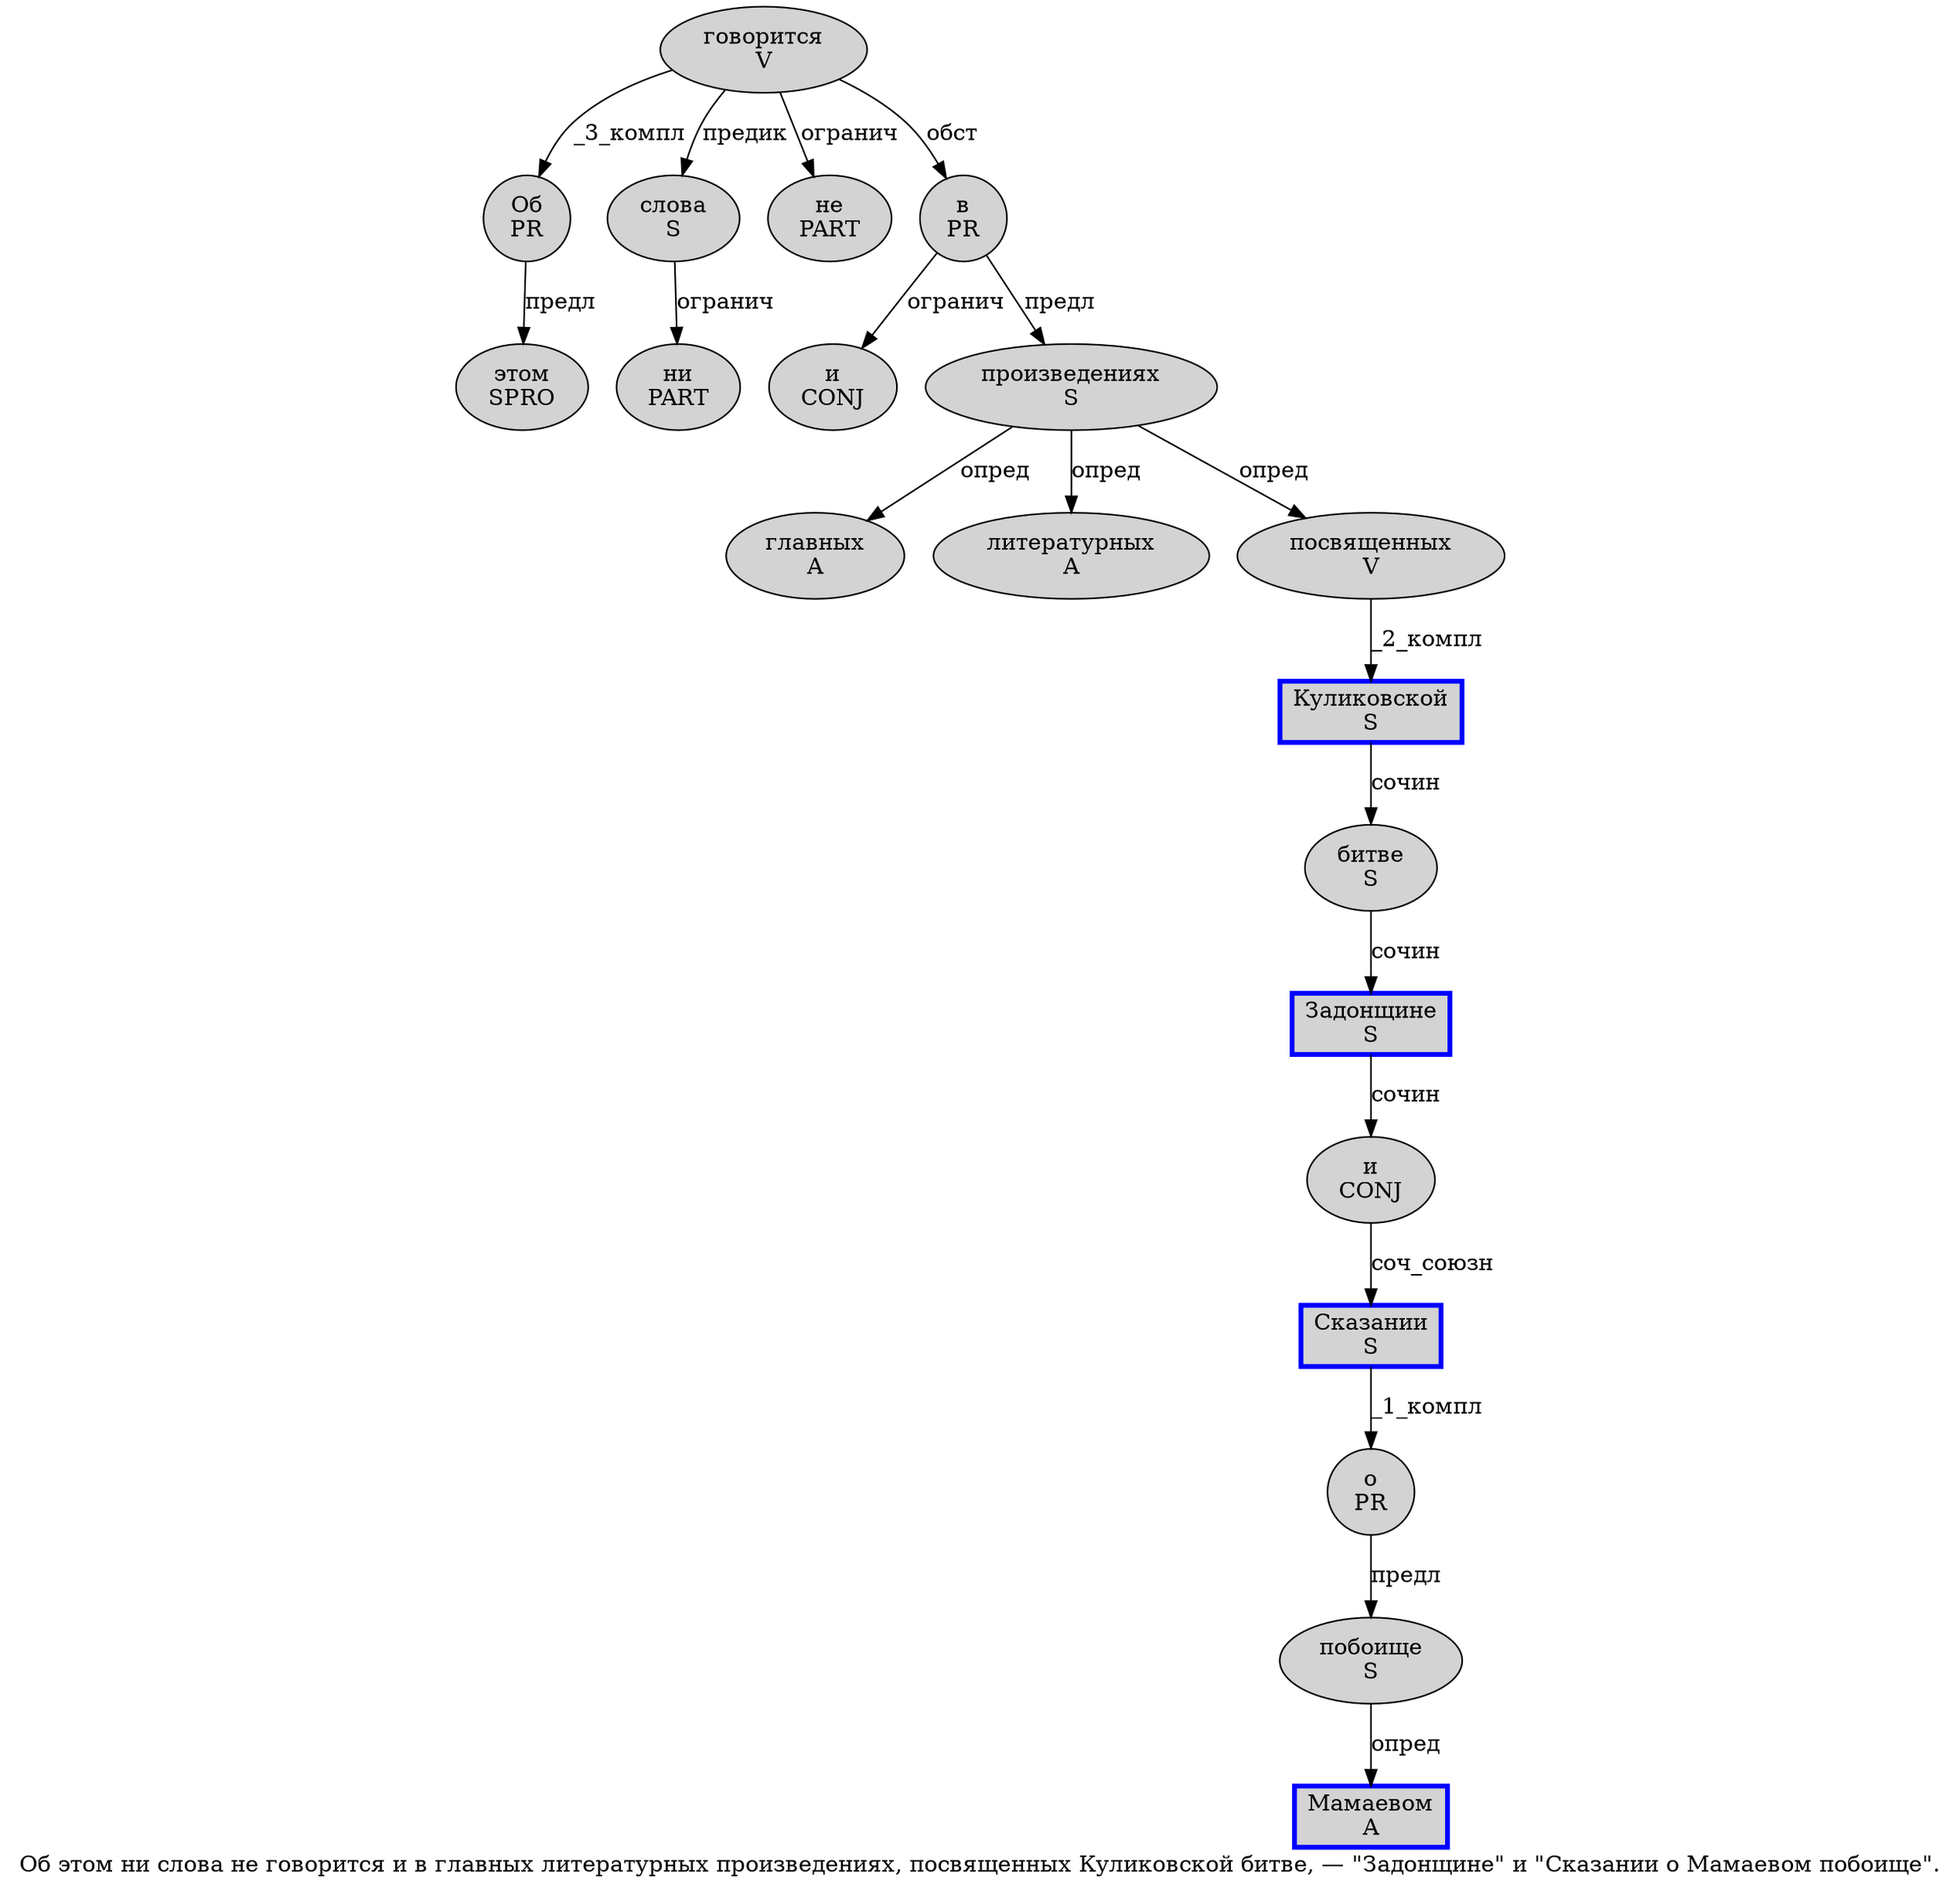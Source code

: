 digraph SENTENCE_935 {
	graph [label="Об этом ни слова не говорится и в главных литературных произведениях, посвященных Куликовской битве, — \"Задонщине\" и \"Сказании о Мамаевом побоище\"."]
	node [style=filled]
		0 [label="Об
PR" color="" fillcolor=lightgray penwidth=1 shape=ellipse]
		1 [label="этом
SPRO" color="" fillcolor=lightgray penwidth=1 shape=ellipse]
		2 [label="ни
PART" color="" fillcolor=lightgray penwidth=1 shape=ellipse]
		3 [label="слова
S" color="" fillcolor=lightgray penwidth=1 shape=ellipse]
		4 [label="не
PART" color="" fillcolor=lightgray penwidth=1 shape=ellipse]
		5 [label="говорится
V" color="" fillcolor=lightgray penwidth=1 shape=ellipse]
		6 [label="и
CONJ" color="" fillcolor=lightgray penwidth=1 shape=ellipse]
		7 [label="в
PR" color="" fillcolor=lightgray penwidth=1 shape=ellipse]
		8 [label="главных
A" color="" fillcolor=lightgray penwidth=1 shape=ellipse]
		9 [label="литературных
A" color="" fillcolor=lightgray penwidth=1 shape=ellipse]
		10 [label="произведениях
S" color="" fillcolor=lightgray penwidth=1 shape=ellipse]
		12 [label="посвященных
V" color="" fillcolor=lightgray penwidth=1 shape=ellipse]
		13 [label="Куликовской
S" color=blue fillcolor=lightgray penwidth=3 shape=box]
		14 [label="битве
S" color="" fillcolor=lightgray penwidth=1 shape=ellipse]
		18 [label="Задонщине
S" color=blue fillcolor=lightgray penwidth=3 shape=box]
		20 [label="и
CONJ" color="" fillcolor=lightgray penwidth=1 shape=ellipse]
		22 [label="Сказании
S" color=blue fillcolor=lightgray penwidth=3 shape=box]
		23 [label="о
PR" color="" fillcolor=lightgray penwidth=1 shape=ellipse]
		24 [label="Мамаевом
A" color=blue fillcolor=lightgray penwidth=3 shape=box]
		25 [label="побоище
S" color="" fillcolor=lightgray penwidth=1 shape=ellipse]
			20 -> 22 [label="соч_союзн"]
			22 -> 23 [label="_1_компл"]
			23 -> 25 [label="предл"]
			18 -> 20 [label="сочин"]
			12 -> 13 [label="_2_компл"]
			3 -> 2 [label="огранич"]
			13 -> 14 [label="сочин"]
			14 -> 18 [label="сочин"]
			10 -> 8 [label="опред"]
			10 -> 9 [label="опред"]
			10 -> 12 [label="опред"]
			25 -> 24 [label="опред"]
			0 -> 1 [label="предл"]
			5 -> 0 [label="_3_компл"]
			5 -> 3 [label="предик"]
			5 -> 4 [label="огранич"]
			5 -> 7 [label="обст"]
			7 -> 6 [label="огранич"]
			7 -> 10 [label="предл"]
}